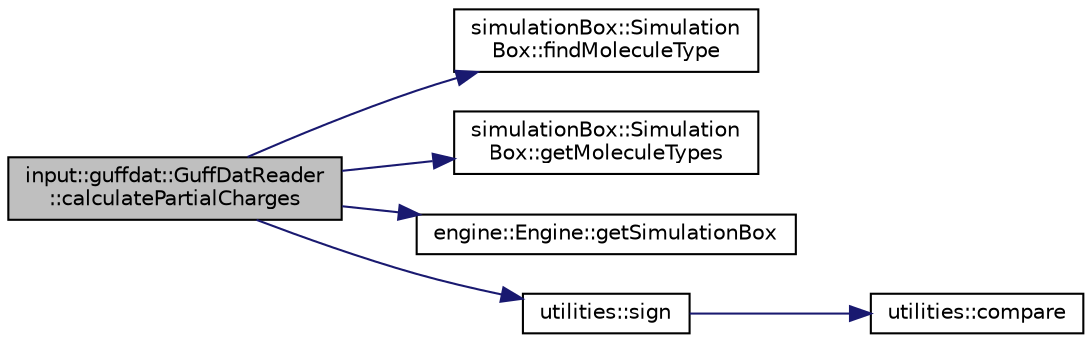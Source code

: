 digraph "input::guffdat::GuffDatReader::calculatePartialCharges"
{
 // LATEX_PDF_SIZE
  edge [fontname="Helvetica",fontsize="10",labelfontname="Helvetica",labelfontsize="10"];
  node [fontname="Helvetica",fontsize="10",shape=record];
  rankdir="LR";
  Node1 [label="input::guffdat::GuffDatReader\l::calculatePartialCharges",height=0.2,width=0.4,color="black", fillcolor="grey75", style="filled", fontcolor="black",tooltip="calculates the partial charges of the molecule types from the guff.dat coulomb coefficients"];
  Node1 -> Node2 [color="midnightblue",fontsize="10",style="solid",fontname="Helvetica"];
  Node2 [label="simulationBox::Simulation\lBox::findMoleculeType",height=0.2,width=0.4,color="black", fillcolor="white", style="filled",URL="$classsimulationBox_1_1SimulationBox.html#ae236f15a16f3eaacebe02091cb3531a5",tooltip="find moleculeType by moleculeType if (size_t)"];
  Node1 -> Node3 [color="midnightblue",fontsize="10",style="solid",fontname="Helvetica"];
  Node3 [label="simulationBox::Simulation\lBox::getMoleculeTypes",height=0.2,width=0.4,color="black", fillcolor="white", style="filled",URL="$classsimulationBox_1_1SimulationBox.html#add72a043d0b7f2254c69a3be05d3ad08",tooltip=" "];
  Node1 -> Node4 [color="midnightblue",fontsize="10",style="solid",fontname="Helvetica"];
  Node4 [label="engine::Engine::getSimulationBox",height=0.2,width=0.4,color="black", fillcolor="white", style="filled",URL="$classengine_1_1Engine.html#ace473cd47266e64aee716132e724bfbc",tooltip=" "];
  Node1 -> Node5 [color="midnightblue",fontsize="10",style="solid",fontname="Helvetica"];
  Node5 [label="utilities::sign",height=0.2,width=0.4,color="black", fillcolor="white", style="filled",URL="$namespaceutilities.html#a387a711deae04717582833d4d8873f30",tooltip="calculates the sign of a number"];
  Node5 -> Node6 [color="midnightblue",fontsize="10",style="solid",fontname="Helvetica"];
  Node6 [label="utilities::compare",height=0.2,width=0.4,color="black", fillcolor="white", style="filled",URL="$namespaceutilities.html#a75a5e0be584b7582c071ad017aec32a1",tooltip="compares two numbers with a tolerance"];
}
